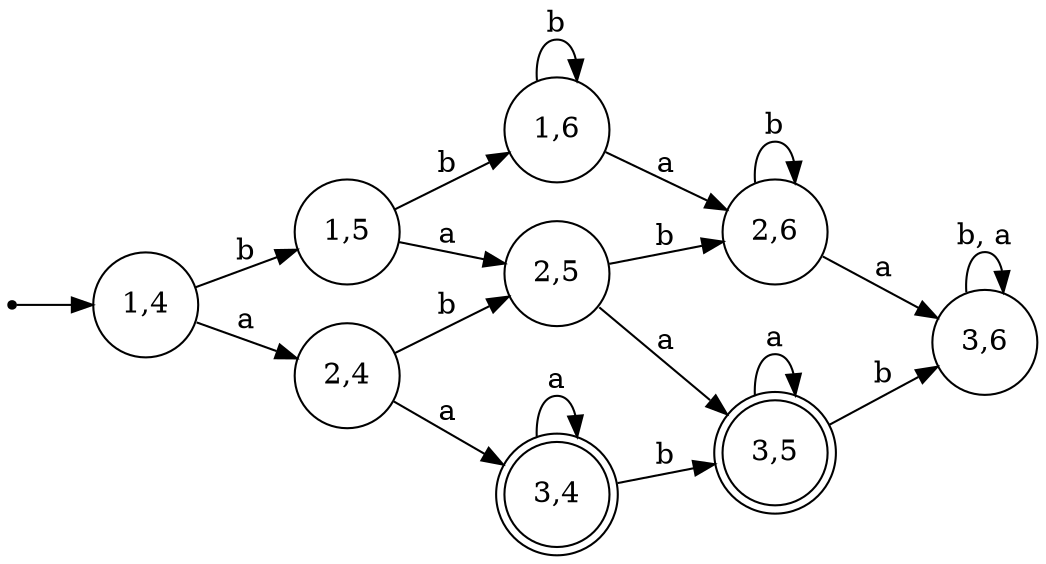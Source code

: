 digraph "Test1 difference Test2" {
	graph [rankdir=LR]
	node [shape=circle]
	0 [shape=point]
	0 -> "1,4"
	"1,4"
	"1,5"
	"1,6"
	"2,4"
	"2,5"
	"2,6"
	"3,4" [shape=doublecircle]
	"3,5" [shape=doublecircle]
	"3,6"
	"1,4" -> "1,5" [label=b]
	"1,4" -> "2,4" [label=a]
	"1,5" -> "1,6" [label=b]
	"1,5" -> "2,5" [label=a]
	"1,6" -> "1,6" [label=b]
	"1,6" -> "2,6" [label=a]
	"2,4" -> "2,5" [label=b]
	"2,4" -> "3,4" [label=a]
	"2,5" -> "2,6" [label=b]
	"2,5" -> "3,5" [label=a]
	"2,6" -> "2,6" [label=b]
	"2,6" -> "3,6" [label=a]
	"3,4" -> "3,5" [label=b]
	"3,4" -> "3,4" [label=a]
	"3,5" -> "3,6" [label=b]
	"3,5" -> "3,5" [label=a]
	"3,6" -> "3,6" [label="b, a"]
}
